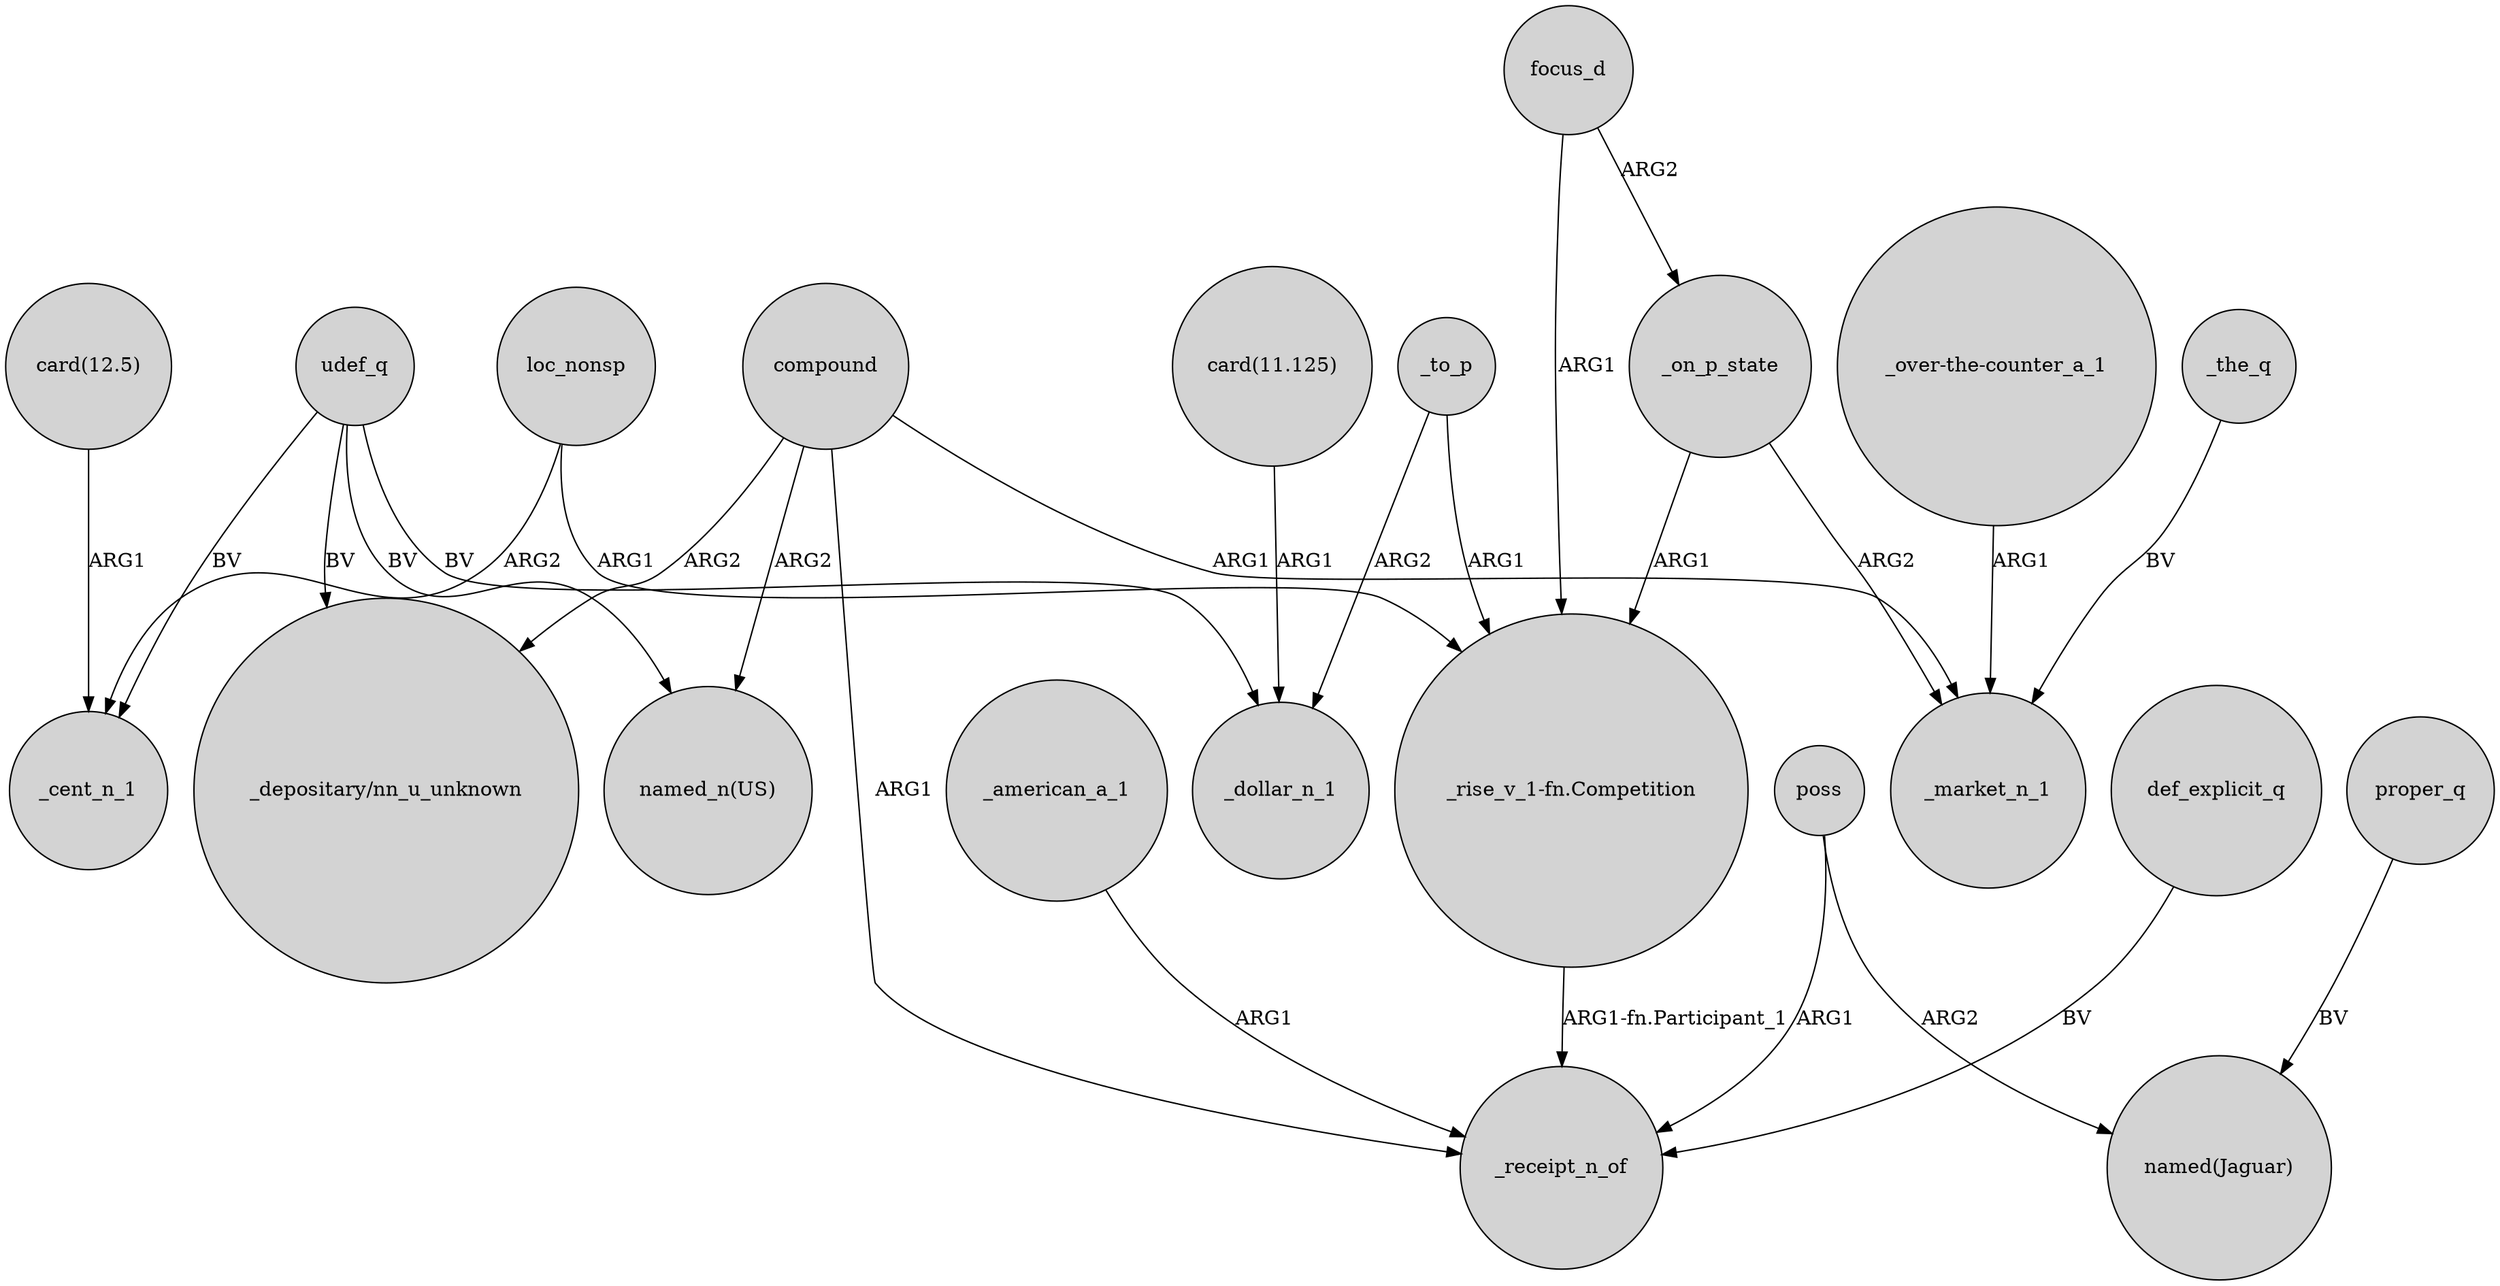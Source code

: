 digraph {
	node [shape=circle style=filled]
	udef_q -> "_depositary/nn_u_unknown" [label=BV]
	"_rise_v_1-fn.Competition" -> _receipt_n_of [label="ARG1-fn.Participant_1"]
	loc_nonsp -> "_rise_v_1-fn.Competition" [label=ARG1]
	_on_p_state -> _market_n_1 [label=ARG2]
	compound -> "_depositary/nn_u_unknown" [label=ARG2]
	_to_p -> _dollar_n_1 [label=ARG2]
	focus_d -> _on_p_state [label=ARG2]
	udef_q -> _cent_n_1 [label=BV]
	focus_d -> "_rise_v_1-fn.Competition" [label=ARG1]
	_the_q -> _market_n_1 [label=BV]
	loc_nonsp -> _cent_n_1 [label=ARG2]
	_to_p -> "_rise_v_1-fn.Competition" [label=ARG1]
	"card(12.5)" -> _cent_n_1 [label=ARG1]
	compound -> _receipt_n_of [label=ARG1]
	_american_a_1 -> _receipt_n_of [label=ARG1]
	"_over-the-counter_a_1" -> _market_n_1 [label=ARG1]
	poss -> "named(Jaguar)" [label=ARG2]
	proper_q -> "named(Jaguar)" [label=BV]
	udef_q -> _dollar_n_1 [label=BV]
	"card(11.125)" -> _dollar_n_1 [label=ARG1]
	_on_p_state -> "_rise_v_1-fn.Competition" [label=ARG1]
	compound -> _market_n_1 [label=ARG1]
	def_explicit_q -> _receipt_n_of [label=BV]
	compound -> "named_n(US)" [label=ARG2]
	udef_q -> "named_n(US)" [label=BV]
	poss -> _receipt_n_of [label=ARG1]
}
